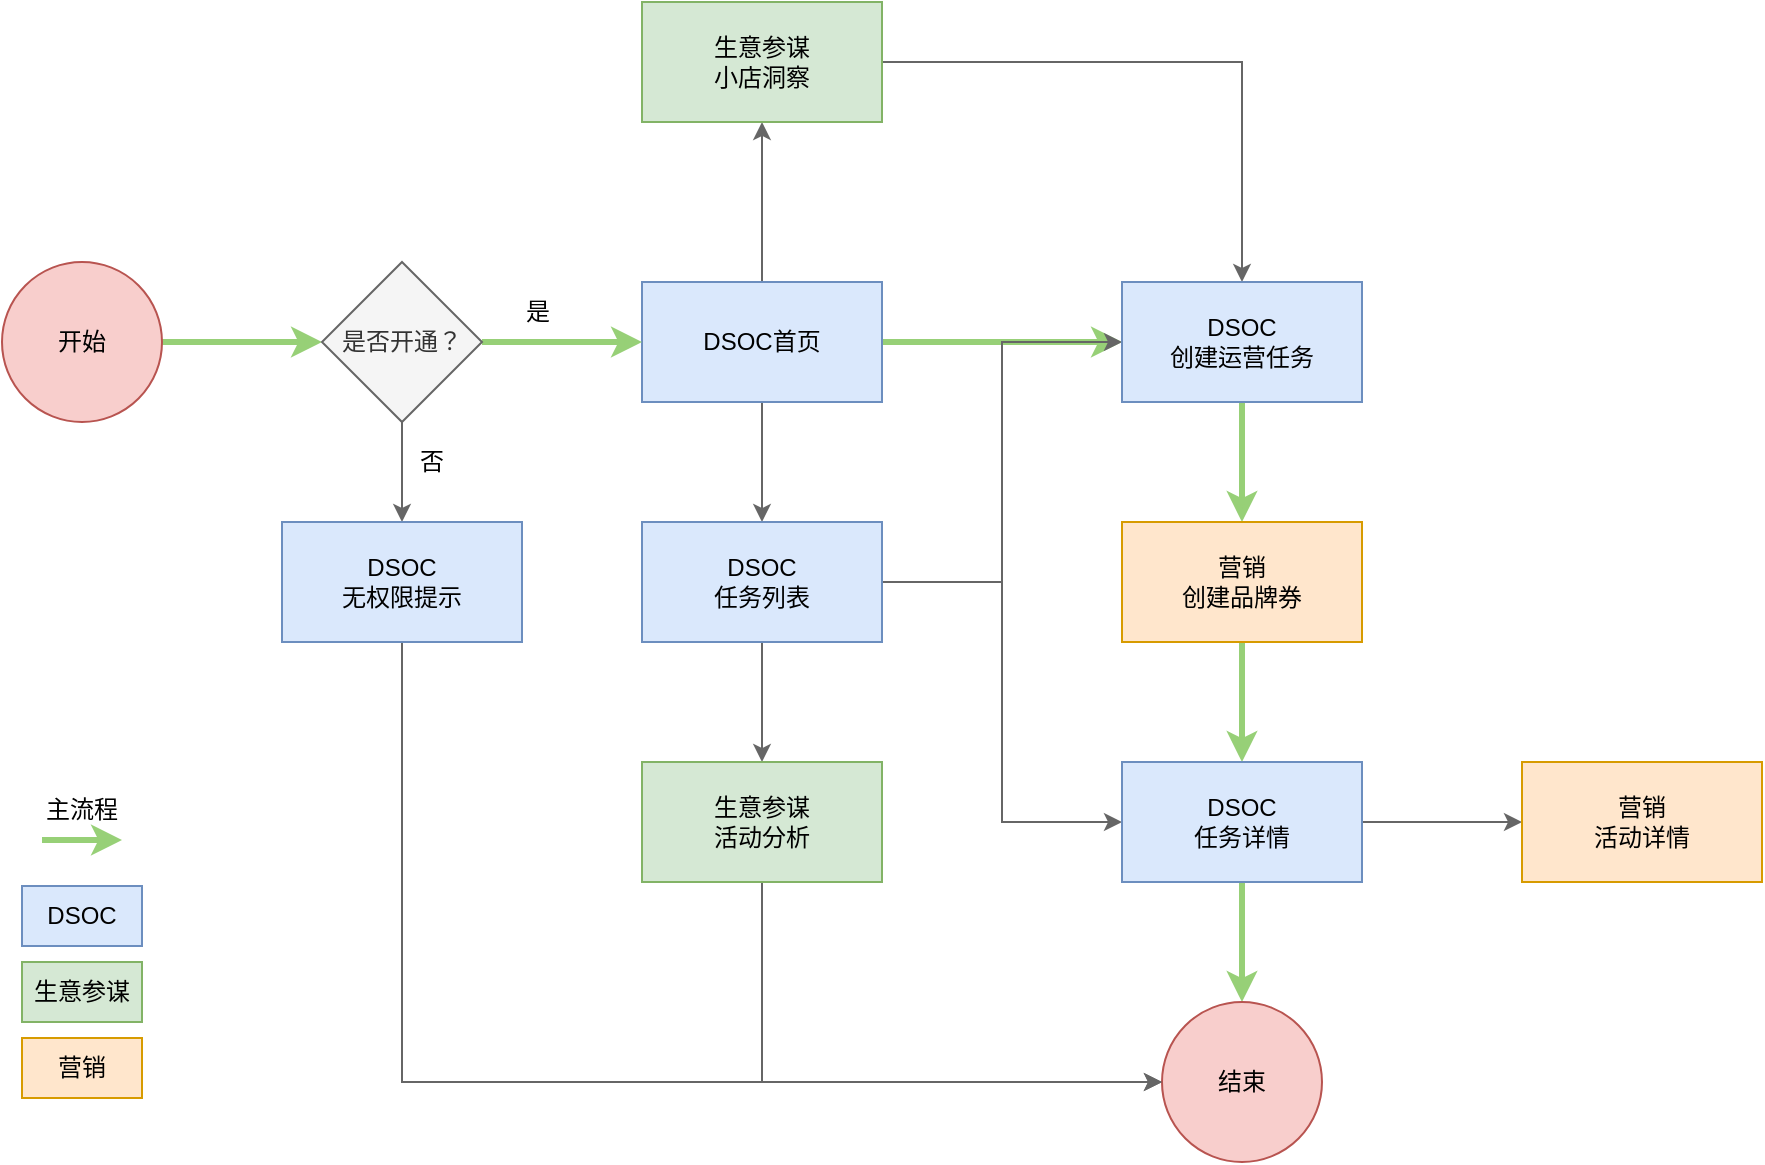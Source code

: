 <mxfile version="12.2.6" type="github" pages="1">
  <diagram id="N106i3W3YCd03xEBzc0Z" name="Page-1">
    <mxGraphModel dx="1412" dy="780" grid="1" gridSize="10" guides="1" tooltips="1" connect="1" arrows="1" fold="1" page="1" pageScale="1" pageWidth="827" pageHeight="1169" math="0" shadow="0">
      <root>
        <mxCell id="0"/>
        <mxCell id="1" parent="0"/>
        <mxCell id="qS_8AtRYpWkxKPDASyzW-3" value="" style="edgeStyle=orthogonalEdgeStyle;rounded=0;orthogonalLoop=1;jettySize=auto;html=1;strokeWidth=3;strokeColor=#97D077;" parent="1" source="qS_8AtRYpWkxKPDASyzW-1" edge="1">
          <mxGeometry relative="1" as="geometry">
            <mxPoint x="200" y="280" as="targetPoint"/>
          </mxGeometry>
        </mxCell>
        <mxCell id="qS_8AtRYpWkxKPDASyzW-1" value="开始" style="ellipse;whiteSpace=wrap;html=1;aspect=fixed;fillColor=#f8cecc;strokeColor=#b85450;" parent="1" vertex="1">
          <mxGeometry x="40" y="240" width="80" height="80" as="geometry"/>
        </mxCell>
        <mxCell id="qS_8AtRYpWkxKPDASyzW-6" value="" style="edgeStyle=orthogonalEdgeStyle;rounded=0;orthogonalLoop=1;jettySize=auto;html=1;strokeColor=#97D077;strokeWidth=3;" parent="1" source="qS_8AtRYpWkxKPDASyzW-4" target="qS_8AtRYpWkxKPDASyzW-5" edge="1">
          <mxGeometry relative="1" as="geometry"/>
        </mxCell>
        <mxCell id="qS_8AtRYpWkxKPDASyzW-8" value="" style="edgeStyle=orthogonalEdgeStyle;rounded=0;orthogonalLoop=1;jettySize=auto;html=1;strokeColor=#666666;" parent="1" source="qS_8AtRYpWkxKPDASyzW-4" target="qS_8AtRYpWkxKPDASyzW-7" edge="1">
          <mxGeometry relative="1" as="geometry"/>
        </mxCell>
        <mxCell id="qS_8AtRYpWkxKPDASyzW-16" value="" style="edgeStyle=orthogonalEdgeStyle;rounded=0;orthogonalLoop=1;jettySize=auto;html=1;strokeColor=#666666;" parent="1" source="qS_8AtRYpWkxKPDASyzW-4" target="qS_8AtRYpWkxKPDASyzW-15" edge="1">
          <mxGeometry relative="1" as="geometry"/>
        </mxCell>
        <mxCell id="qS_8AtRYpWkxKPDASyzW-4" value="DSOC首页" style="rounded=0;whiteSpace=wrap;html=1;fillColor=#dae8fc;strokeColor=#6c8ebf;" parent="1" vertex="1">
          <mxGeometry x="360" y="250" width="120" height="60" as="geometry"/>
        </mxCell>
        <mxCell id="qS_8AtRYpWkxKPDASyzW-17" value="" style="edgeStyle=orthogonalEdgeStyle;rounded=0;orthogonalLoop=1;jettySize=auto;html=1;entryX=0;entryY=0.5;entryDx=0;entryDy=0;strokeColor=#666666;" parent="1" source="qS_8AtRYpWkxKPDASyzW-15" target="qS_8AtRYpWkxKPDASyzW-5" edge="1">
          <mxGeometry relative="1" as="geometry"/>
        </mxCell>
        <mxCell id="qS_8AtRYpWkxKPDASyzW-19" value="" style="edgeStyle=orthogonalEdgeStyle;rounded=0;orthogonalLoop=1;jettySize=auto;html=1;entryX=0;entryY=0.5;entryDx=0;entryDy=0;strokeColor=#666666;" parent="1" source="qS_8AtRYpWkxKPDASyzW-15" target="qS_8AtRYpWkxKPDASyzW-11" edge="1">
          <mxGeometry relative="1" as="geometry">
            <mxPoint x="420" y="510" as="targetPoint"/>
          </mxGeometry>
        </mxCell>
        <mxCell id="og1X7F0gjWBo9PiOhJIb-8" value="" style="edgeStyle=orthogonalEdgeStyle;rounded=0;orthogonalLoop=1;jettySize=auto;html=1;strokeColor=#666666;strokeWidth=1;" edge="1" parent="1" source="qS_8AtRYpWkxKPDASyzW-15" target="og1X7F0gjWBo9PiOhJIb-7">
          <mxGeometry relative="1" as="geometry"/>
        </mxCell>
        <mxCell id="qS_8AtRYpWkxKPDASyzW-15" value="DSOC&lt;br&gt;任务列表" style="rounded=0;whiteSpace=wrap;html=1;fillColor=#dae8fc;strokeColor=#6c8ebf;" parent="1" vertex="1">
          <mxGeometry x="360" y="370" width="120" height="60" as="geometry"/>
        </mxCell>
        <mxCell id="qS_8AtRYpWkxKPDASyzW-14" value="" style="edgeStyle=orthogonalEdgeStyle;rounded=0;orthogonalLoop=1;jettySize=auto;html=1;entryX=0.5;entryY=0;entryDx=0;entryDy=0;strokeColor=#666666;" parent="1" source="qS_8AtRYpWkxKPDASyzW-7" target="qS_8AtRYpWkxKPDASyzW-5" edge="1">
          <mxGeometry relative="1" as="geometry">
            <mxPoint x="560" y="140" as="targetPoint"/>
          </mxGeometry>
        </mxCell>
        <mxCell id="qS_8AtRYpWkxKPDASyzW-7" value="生意参谋&lt;br&gt;小店洞察" style="rounded=0;whiteSpace=wrap;html=1;fillColor=#d5e8d4;strokeColor=#82b366;" parent="1" vertex="1">
          <mxGeometry x="360" y="110" width="120" height="60" as="geometry"/>
        </mxCell>
        <mxCell id="qS_8AtRYpWkxKPDASyzW-10" value="" style="edgeStyle=orthogonalEdgeStyle;rounded=0;orthogonalLoop=1;jettySize=auto;html=1;strokeColor=#97D077;strokeWidth=3;" parent="1" source="qS_8AtRYpWkxKPDASyzW-5" target="qS_8AtRYpWkxKPDASyzW-9" edge="1">
          <mxGeometry relative="1" as="geometry"/>
        </mxCell>
        <mxCell id="qS_8AtRYpWkxKPDASyzW-5" value="DSOC&lt;br&gt;创建运营任务" style="rounded=0;whiteSpace=wrap;html=1;fillColor=#dae8fc;strokeColor=#6c8ebf;" parent="1" vertex="1">
          <mxGeometry x="600" y="250" width="120" height="60" as="geometry"/>
        </mxCell>
        <mxCell id="qS_8AtRYpWkxKPDASyzW-12" value="" style="edgeStyle=orthogonalEdgeStyle;rounded=0;orthogonalLoop=1;jettySize=auto;html=1;strokeColor=#97D077;strokeWidth=3;" parent="1" source="qS_8AtRYpWkxKPDASyzW-9" target="qS_8AtRYpWkxKPDASyzW-11" edge="1">
          <mxGeometry relative="1" as="geometry"/>
        </mxCell>
        <mxCell id="qS_8AtRYpWkxKPDASyzW-9" value="营销&lt;br&gt;创建品牌券" style="rounded=0;whiteSpace=wrap;html=1;fillColor=#ffe6cc;strokeColor=#d79b00;" parent="1" vertex="1">
          <mxGeometry x="600" y="370" width="120" height="60" as="geometry"/>
        </mxCell>
        <mxCell id="qS_8AtRYpWkxKPDASyzW-25" value="" style="edgeStyle=orthogonalEdgeStyle;rounded=0;orthogonalLoop=1;jettySize=auto;html=1;strokeColor=#97D077;strokeWidth=3;" parent="1" source="qS_8AtRYpWkxKPDASyzW-11" target="qS_8AtRYpWkxKPDASyzW-21" edge="1">
          <mxGeometry relative="1" as="geometry"/>
        </mxCell>
        <mxCell id="og1X7F0gjWBo9PiOhJIb-15" value="" style="edgeStyle=orthogonalEdgeStyle;rounded=0;orthogonalLoop=1;jettySize=auto;html=1;strokeColor=#666666;strokeWidth=1;" edge="1" parent="1" source="qS_8AtRYpWkxKPDASyzW-11" target="og1X7F0gjWBo9PiOhJIb-14">
          <mxGeometry relative="1" as="geometry"/>
        </mxCell>
        <mxCell id="qS_8AtRYpWkxKPDASyzW-11" value="DSOC&lt;br&gt;任务详情" style="rounded=0;whiteSpace=wrap;html=1;fillColor=#dae8fc;strokeColor=#6c8ebf;" parent="1" vertex="1">
          <mxGeometry x="600" y="490" width="120" height="60" as="geometry"/>
        </mxCell>
        <mxCell id="og1X7F0gjWBo9PiOhJIb-14" value="营销&lt;br&gt;活动详情" style="rounded=0;whiteSpace=wrap;html=1;fillColor=#ffe6cc;strokeColor=#d79b00;" vertex="1" parent="1">
          <mxGeometry x="800" y="490" width="120" height="60" as="geometry"/>
        </mxCell>
        <mxCell id="qS_8AtRYpWkxKPDASyzW-24" value="" style="edgeStyle=orthogonalEdgeStyle;rounded=0;orthogonalLoop=1;jettySize=auto;html=1;strokeColor=#97D077;strokeWidth=3;" parent="1" source="qS_8AtRYpWkxKPDASyzW-20" target="qS_8AtRYpWkxKPDASyzW-4" edge="1">
          <mxGeometry relative="1" as="geometry"/>
        </mxCell>
        <mxCell id="qS_8AtRYpWkxKPDASyzW-29" value="" style="edgeStyle=orthogonalEdgeStyle;rounded=0;orthogonalLoop=1;jettySize=auto;html=1;strokeColor=#666666;" parent="1" source="qS_8AtRYpWkxKPDASyzW-20" edge="1">
          <mxGeometry relative="1" as="geometry">
            <mxPoint x="240" y="370" as="targetPoint"/>
          </mxGeometry>
        </mxCell>
        <mxCell id="qS_8AtRYpWkxKPDASyzW-20" value="是否开通？" style="rhombus;whiteSpace=wrap;html=1;fillColor=#f5f5f5;strokeColor=#666666;fontColor=#333333;" parent="1" vertex="1">
          <mxGeometry x="200" y="240" width="80" height="80" as="geometry"/>
        </mxCell>
        <mxCell id="qS_8AtRYpWkxKPDASyzW-21" value="结束" style="ellipse;whiteSpace=wrap;html=1;aspect=fixed;fillColor=#f8cecc;strokeColor=#b85450;" parent="1" vertex="1">
          <mxGeometry x="620" y="610" width="80" height="80" as="geometry"/>
        </mxCell>
        <mxCell id="qS_8AtRYpWkxKPDASyzW-33" value="" style="edgeStyle=orthogonalEdgeStyle;rounded=0;orthogonalLoop=1;jettySize=auto;html=1;entryX=0;entryY=0.5;entryDx=0;entryDy=0;strokeColor=#666666;" parent="1" source="qS_8AtRYpWkxKPDASyzW-31" target="qS_8AtRYpWkxKPDASyzW-21" edge="1">
          <mxGeometry relative="1" as="geometry">
            <mxPoint x="240" y="510" as="targetPoint"/>
            <Array as="points">
              <mxPoint x="240" y="650"/>
            </Array>
          </mxGeometry>
        </mxCell>
        <mxCell id="qS_8AtRYpWkxKPDASyzW-31" value="DSOC&lt;br&gt;无权限提示" style="rounded=0;whiteSpace=wrap;html=1;fillColor=#dae8fc;strokeColor=#6c8ebf;" parent="1" vertex="1">
          <mxGeometry x="180" y="370" width="120" height="60" as="geometry"/>
        </mxCell>
        <mxCell id="og1X7F0gjWBo9PiOhJIb-1" value="否" style="text;html=1;strokeColor=none;fillColor=none;align=left;verticalAlign=middle;whiteSpace=wrap;rounded=0;" vertex="1" parent="1">
          <mxGeometry x="247" y="330" width="40" height="20" as="geometry"/>
        </mxCell>
        <mxCell id="og1X7F0gjWBo9PiOhJIb-2" value="是" style="text;html=1;strokeColor=none;fillColor=none;align=left;verticalAlign=middle;whiteSpace=wrap;rounded=0;" vertex="1" parent="1">
          <mxGeometry x="300" y="255" width="40" height="20" as="geometry"/>
        </mxCell>
        <mxCell id="og1X7F0gjWBo9PiOhJIb-3" value="" style="endArrow=classic;html=1;strokeColor=#97D077;strokeWidth=3;" edge="1" parent="1">
          <mxGeometry width="50" height="50" relative="1" as="geometry">
            <mxPoint x="60" y="529" as="sourcePoint"/>
            <mxPoint x="100" y="529" as="targetPoint"/>
          </mxGeometry>
        </mxCell>
        <mxCell id="og1X7F0gjWBo9PiOhJIb-4" value="主流程" style="text;html=1;strokeColor=none;fillColor=none;align=center;verticalAlign=middle;whiteSpace=wrap;rounded=0;" vertex="1" parent="1">
          <mxGeometry x="60" y="504" width="40" height="20" as="geometry"/>
        </mxCell>
        <mxCell id="og1X7F0gjWBo9PiOhJIb-10" value="" style="edgeStyle=orthogonalEdgeStyle;rounded=0;orthogonalLoop=1;jettySize=auto;html=1;strokeColor=#666666;strokeWidth=1;entryX=0;entryY=0.5;entryDx=0;entryDy=0;" edge="1" parent="1" source="og1X7F0gjWBo9PiOhJIb-7" target="qS_8AtRYpWkxKPDASyzW-21">
          <mxGeometry relative="1" as="geometry">
            <mxPoint x="420" y="650" as="targetPoint"/>
            <Array as="points">
              <mxPoint x="420" y="650"/>
            </Array>
          </mxGeometry>
        </mxCell>
        <mxCell id="og1X7F0gjWBo9PiOhJIb-7" value="生意参谋&lt;br&gt;活动分析" style="rounded=0;whiteSpace=wrap;html=1;fillColor=#d5e8d4;strokeColor=#82b366;" vertex="1" parent="1">
          <mxGeometry x="360" y="490" width="120" height="60" as="geometry"/>
        </mxCell>
        <mxCell id="og1X7F0gjWBo9PiOhJIb-11" value="DSOC" style="rounded=0;whiteSpace=wrap;html=1;align=center;fillColor=#dae8fc;strokeColor=#6c8ebf;" vertex="1" parent="1">
          <mxGeometry x="50" y="552" width="60" height="30" as="geometry"/>
        </mxCell>
        <mxCell id="og1X7F0gjWBo9PiOhJIb-12" value="生意参谋" style="rounded=0;whiteSpace=wrap;html=1;align=center;fillColor=#d5e8d4;strokeColor=#82b366;" vertex="1" parent="1">
          <mxGeometry x="50" y="590" width="60" height="30" as="geometry"/>
        </mxCell>
        <mxCell id="og1X7F0gjWBo9PiOhJIb-13" value="营销" style="rounded=0;whiteSpace=wrap;html=1;align=center;fillColor=#ffe6cc;strokeColor=#d79b00;" vertex="1" parent="1">
          <mxGeometry x="50" y="628" width="60" height="30" as="geometry"/>
        </mxCell>
      </root>
    </mxGraphModel>
  </diagram>
</mxfile>
